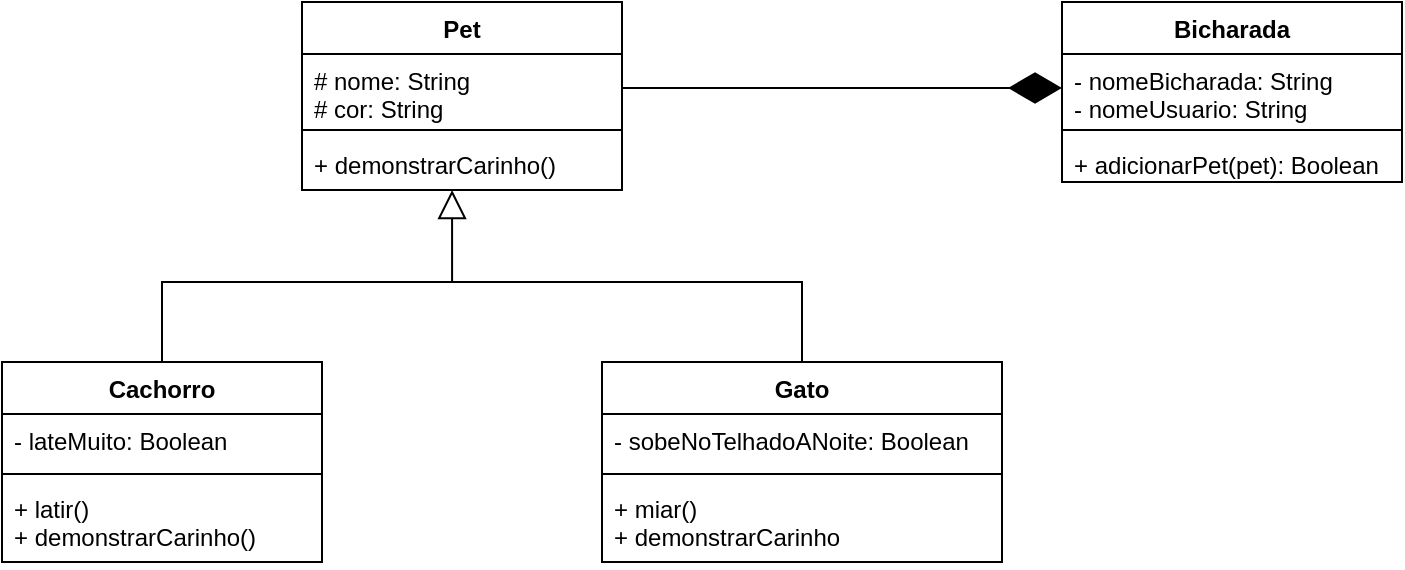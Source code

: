 <mxfile version="13.1.3" type="device"><diagram id="YlQOEqYKeOg-EsPLA-oH" name="Page-1"><mxGraphModel dx="1422" dy="794" grid="1" gridSize="10" guides="1" tooltips="1" connect="1" arrows="1" fold="1" page="1" pageScale="1" pageWidth="827" pageHeight="1169" math="0" shadow="0"><root><mxCell id="0"/><mxCell id="1" parent="0"/><mxCell id="uXfBevL25EwITvTZ2nWw-5" value="Pet" style="swimlane;fontStyle=1;align=center;verticalAlign=top;childLayout=stackLayout;horizontal=1;startSize=26;horizontalStack=0;resizeParent=1;resizeParentMax=0;resizeLast=0;collapsible=1;marginBottom=0;" parent="1" vertex="1"><mxGeometry x="190" y="100" width="160" height="94" as="geometry"/></mxCell><mxCell id="uXfBevL25EwITvTZ2nWw-6" value="# nome: String&#10;# cor: String&#10;" style="text;strokeColor=none;fillColor=none;align=left;verticalAlign=top;spacingLeft=4;spacingRight=4;overflow=hidden;rotatable=0;points=[[0,0.5],[1,0.5]];portConstraint=eastwest;" parent="uXfBevL25EwITvTZ2nWw-5" vertex="1"><mxGeometry y="26" width="160" height="34" as="geometry"/></mxCell><mxCell id="uXfBevL25EwITvTZ2nWw-7" value="" style="line;strokeWidth=1;fillColor=none;align=left;verticalAlign=middle;spacingTop=-1;spacingLeft=3;spacingRight=3;rotatable=0;labelPosition=right;points=[];portConstraint=eastwest;" parent="uXfBevL25EwITvTZ2nWw-5" vertex="1"><mxGeometry y="60" width="160" height="8" as="geometry"/></mxCell><mxCell id="uXfBevL25EwITvTZ2nWw-8" value="+ demonstrarCarinho()" style="text;strokeColor=none;fillColor=none;align=left;verticalAlign=top;spacingLeft=4;spacingRight=4;overflow=hidden;rotatable=0;points=[[0,0.5],[1,0.5]];portConstraint=eastwest;" parent="uXfBevL25EwITvTZ2nWw-5" vertex="1"><mxGeometry y="68" width="160" height="26" as="geometry"/></mxCell><mxCell id="uXfBevL25EwITvTZ2nWw-1" value="Bicharada" style="swimlane;fontStyle=1;align=center;verticalAlign=top;childLayout=stackLayout;horizontal=1;startSize=26;horizontalStack=0;resizeParent=1;resizeParentMax=0;resizeLast=0;collapsible=1;marginBottom=0;" parent="1" vertex="1"><mxGeometry x="570" y="100" width="170" height="90" as="geometry"/></mxCell><mxCell id="uXfBevL25EwITvTZ2nWw-2" value="- nomeBicharada: String&#10;- nomeUsuario: String" style="text;strokeColor=none;fillColor=none;align=left;verticalAlign=top;spacingLeft=4;spacingRight=4;overflow=hidden;rotatable=0;points=[[0,0.5],[1,0.5]];portConstraint=eastwest;" parent="uXfBevL25EwITvTZ2nWw-1" vertex="1"><mxGeometry y="26" width="170" height="34" as="geometry"/></mxCell><mxCell id="uXfBevL25EwITvTZ2nWw-3" value="" style="line;strokeWidth=1;fillColor=none;align=left;verticalAlign=middle;spacingTop=-1;spacingLeft=3;spacingRight=3;rotatable=0;labelPosition=right;points=[];portConstraint=eastwest;" parent="uXfBevL25EwITvTZ2nWw-1" vertex="1"><mxGeometry y="60" width="170" height="8" as="geometry"/></mxCell><mxCell id="uXfBevL25EwITvTZ2nWw-4" value="+ adicionarPet(pet): Boolean" style="text;strokeColor=none;fillColor=none;align=left;verticalAlign=top;spacingLeft=4;spacingRight=4;overflow=hidden;rotatable=0;points=[[0,0.5],[1,0.5]];portConstraint=eastwest;" parent="uXfBevL25EwITvTZ2nWw-1" vertex="1"><mxGeometry y="68" width="170" height="22" as="geometry"/></mxCell><mxCell id="uXfBevL25EwITvTZ2nWw-23" value="" style="endArrow=block;endFill=0;endSize=12;html=1;strokeColor=#000000;rounded=0;edgeStyle=elbowEdgeStyle;elbow=vertical;entryX=0.469;entryY=1;entryDx=0;entryDy=0;entryPerimeter=0;exitX=0.5;exitY=0;exitDx=0;exitDy=0;" parent="1" target="uXfBevL25EwITvTZ2nWw-8" edge="1"><mxGeometry width="160" relative="1" as="geometry"><mxPoint x="440" y="290" as="sourcePoint"/><mxPoint x="400" y="460" as="targetPoint"/><Array as="points"><mxPoint x="400" y="240"/></Array></mxGeometry></mxCell><mxCell id="uXfBevL25EwITvTZ2nWw-24" value="" style="endArrow=none;endFill=0;endSize=12;html=1;strokeColor=#000000;rounded=0;edgeStyle=elbowEdgeStyle;elbow=vertical;exitX=0.5;exitY=0;exitDx=0;exitDy=0;" parent="1" edge="1"><mxGeometry width="160" relative="1" as="geometry"><mxPoint x="120" y="290" as="sourcePoint"/><mxPoint x="270" y="240" as="targetPoint"/><Array as="points"><mxPoint x="200" y="240"/></Array></mxGeometry></mxCell><mxCell id="uXfBevL25EwITvTZ2nWw-18" value="" style="endArrow=diamondThin;endFill=1;endSize=24;html=1;exitX=1;exitY=0.5;exitDx=0;exitDy=0;entryX=0;entryY=0.5;entryDx=0;entryDy=0;" parent="1" source="uXfBevL25EwITvTZ2nWw-6" target="uXfBevL25EwITvTZ2nWw-2" edge="1"><mxGeometry width="160" relative="1" as="geometry"><mxPoint x="490" y="310" as="sourcePoint"/><mxPoint x="330" y="310" as="targetPoint"/></mxGeometry></mxCell><mxCell id="l0K44SAaZ90Qq6H8WTCr-6" value="Gato" style="swimlane;fontStyle=1;align=center;verticalAlign=top;childLayout=stackLayout;horizontal=1;startSize=26;horizontalStack=0;resizeParent=1;resizeParentMax=0;resizeLast=0;collapsible=1;marginBottom=0;" vertex="1" parent="1"><mxGeometry x="340" y="280" width="200" height="100" as="geometry"/></mxCell><mxCell id="l0K44SAaZ90Qq6H8WTCr-7" value="- sobeNoTelhadoANoite: Boolean" style="text;strokeColor=none;fillColor=none;align=left;verticalAlign=top;spacingLeft=4;spacingRight=4;overflow=hidden;rotatable=0;points=[[0,0.5],[1,0.5]];portConstraint=eastwest;" vertex="1" parent="l0K44SAaZ90Qq6H8WTCr-6"><mxGeometry y="26" width="200" height="26" as="geometry"/></mxCell><mxCell id="l0K44SAaZ90Qq6H8WTCr-8" value="" style="line;strokeWidth=1;fillColor=none;align=left;verticalAlign=middle;spacingTop=-1;spacingLeft=3;spacingRight=3;rotatable=0;labelPosition=right;points=[];portConstraint=eastwest;" vertex="1" parent="l0K44SAaZ90Qq6H8WTCr-6"><mxGeometry y="52" width="200" height="8" as="geometry"/></mxCell><mxCell id="l0K44SAaZ90Qq6H8WTCr-9" value="+ miar()&#10;+ demonstrarCarinho" style="text;strokeColor=none;fillColor=none;align=left;verticalAlign=top;spacingLeft=4;spacingRight=4;overflow=hidden;rotatable=0;points=[[0,0.5],[1,0.5]];portConstraint=eastwest;" vertex="1" parent="l0K44SAaZ90Qq6H8WTCr-6"><mxGeometry y="60" width="200" height="40" as="geometry"/></mxCell><mxCell id="l0K44SAaZ90Qq6H8WTCr-2" value="Cachorro" style="swimlane;fontStyle=1;align=center;verticalAlign=top;childLayout=stackLayout;horizontal=1;startSize=26;horizontalStack=0;resizeParent=1;resizeParentMax=0;resizeLast=0;collapsible=1;marginBottom=0;" vertex="1" parent="1"><mxGeometry x="40" y="280" width="160" height="100" as="geometry"/></mxCell><mxCell id="l0K44SAaZ90Qq6H8WTCr-3" value="- lateMuito: Boolean" style="text;strokeColor=none;fillColor=none;align=left;verticalAlign=top;spacingLeft=4;spacingRight=4;overflow=hidden;rotatable=0;points=[[0,0.5],[1,0.5]];portConstraint=eastwest;" vertex="1" parent="l0K44SAaZ90Qq6H8WTCr-2"><mxGeometry y="26" width="160" height="26" as="geometry"/></mxCell><mxCell id="l0K44SAaZ90Qq6H8WTCr-4" value="" style="line;strokeWidth=1;fillColor=none;align=left;verticalAlign=middle;spacingTop=-1;spacingLeft=3;spacingRight=3;rotatable=0;labelPosition=right;points=[];portConstraint=eastwest;" vertex="1" parent="l0K44SAaZ90Qq6H8WTCr-2"><mxGeometry y="52" width="160" height="8" as="geometry"/></mxCell><mxCell id="l0K44SAaZ90Qq6H8WTCr-5" value="+ latir()&#10;+ demonstrarCarinho()" style="text;strokeColor=none;fillColor=none;align=left;verticalAlign=top;spacingLeft=4;spacingRight=4;overflow=hidden;rotatable=0;points=[[0,0.5],[1,0.5]];portConstraint=eastwest;" vertex="1" parent="l0K44SAaZ90Qq6H8WTCr-2"><mxGeometry y="60" width="160" height="40" as="geometry"/></mxCell></root></mxGraphModel></diagram></mxfile>